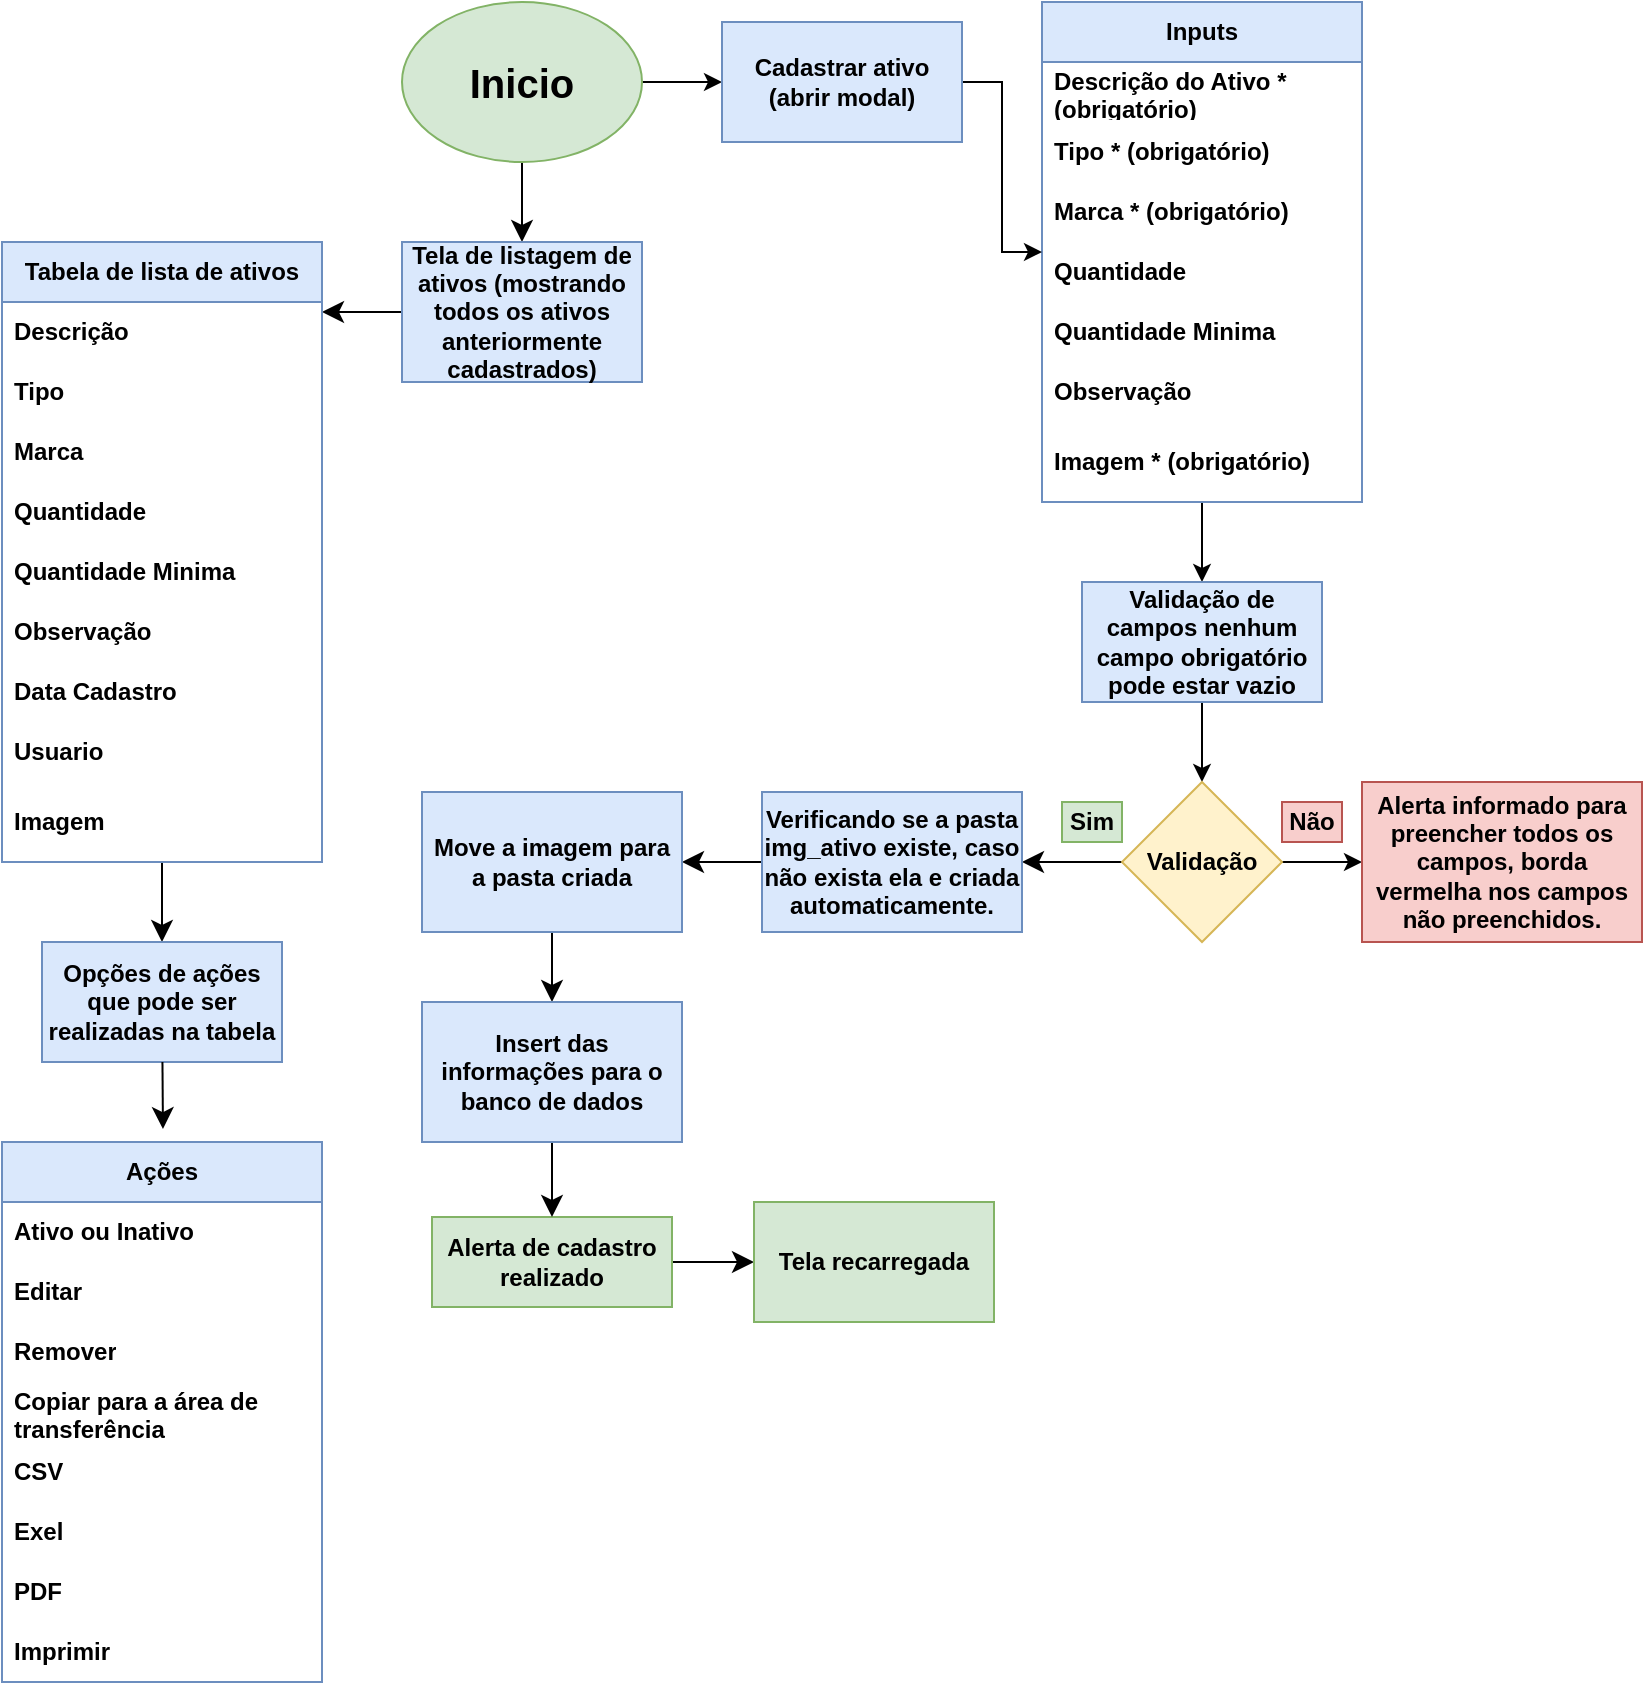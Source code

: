 <mxfile version="26.0.16">
  <diagram name="Página-1" id="6jxqAxKodcOs0ckHhdJL">
    <mxGraphModel dx="1434" dy="822" grid="1" gridSize="10" guides="1" tooltips="1" connect="1" arrows="1" fold="1" page="1" pageScale="1" pageWidth="827" pageHeight="1169" math="0" shadow="0">
      <root>
        <mxCell id="0" />
        <mxCell id="1" parent="0" />
        <mxCell id="i8YapZez4RIZr1JvTsTq-3" value="" style="edgeStyle=orthogonalEdgeStyle;rounded=0;orthogonalLoop=1;jettySize=auto;html=1;fontStyle=1" parent="1" source="i8YapZez4RIZr1JvTsTq-1" edge="1">
          <mxGeometry relative="1" as="geometry">
            <mxPoint x="364" y="80" as="targetPoint" />
          </mxGeometry>
        </mxCell>
        <mxCell id="IWz0H4ubVKSLzAyVTmSw-3" style="edgeStyle=none;curved=1;rounded=0;orthogonalLoop=1;jettySize=auto;html=1;fontSize=12;startSize=8;endSize=8;entryX=0.5;entryY=0;entryDx=0;entryDy=0;" edge="1" parent="1" source="i8YapZez4RIZr1JvTsTq-1" target="IWz0H4ubVKSLzAyVTmSw-5">
          <mxGeometry relative="1" as="geometry">
            <mxPoint x="264" y="150" as="targetPoint" />
          </mxGeometry>
        </mxCell>
        <mxCell id="i8YapZez4RIZr1JvTsTq-1" value="&lt;h1 style=&quot;font-size: 20px;&quot;&gt;Inicio&lt;/h1&gt;" style="ellipse;whiteSpace=wrap;html=1;fontSize=20;fontStyle=1;fillColor=#d5e8d4;strokeColor=#82b366;" parent="1" vertex="1">
          <mxGeometry x="204" y="40" width="120" height="80" as="geometry" />
        </mxCell>
        <mxCell id="i8YapZez4RIZr1JvTsTq-32" style="edgeStyle=orthogonalEdgeStyle;rounded=0;orthogonalLoop=1;jettySize=auto;html=1;fontStyle=1" parent="1" source="i8YapZez4RIZr1JvTsTq-4" target="i8YapZez4RIZr1JvTsTq-15" edge="1">
          <mxGeometry relative="1" as="geometry" />
        </mxCell>
        <mxCell id="i8YapZez4RIZr1JvTsTq-4" value="Inputs" style="swimlane;fontStyle=1;childLayout=stackLayout;horizontal=1;startSize=30;horizontalStack=0;resizeParent=1;resizeParentMax=0;resizeLast=0;collapsible=1;marginBottom=0;whiteSpace=wrap;html=1;fillColor=#dae8fc;strokeColor=#6c8ebf;" parent="1" vertex="1">
          <mxGeometry x="524" y="40" width="160" height="250" as="geometry" />
        </mxCell>
        <mxCell id="i8YapZez4RIZr1JvTsTq-7" value="Descrição do Ativo * (obrigatório)" style="text;strokeColor=none;fillColor=none;align=left;verticalAlign=middle;spacingLeft=4;spacingRight=4;overflow=hidden;points=[[0,0.5],[1,0.5]];portConstraint=eastwest;rotatable=0;whiteSpace=wrap;html=1;fontStyle=1" parent="i8YapZez4RIZr1JvTsTq-4" vertex="1">
          <mxGeometry y="30" width="160" height="30" as="geometry" />
        </mxCell>
        <mxCell id="i8YapZez4RIZr1JvTsTq-5" value="Tipo * (obrigatório)" style="text;strokeColor=none;fillColor=none;align=left;verticalAlign=middle;spacingLeft=4;spacingRight=4;overflow=hidden;points=[[0,0.5],[1,0.5]];portConstraint=eastwest;rotatable=0;whiteSpace=wrap;html=1;fontStyle=1" parent="i8YapZez4RIZr1JvTsTq-4" vertex="1">
          <mxGeometry y="60" width="160" height="30" as="geometry" />
        </mxCell>
        <mxCell id="i8YapZez4RIZr1JvTsTq-6" value="Marca * (obrigatório)" style="text;strokeColor=none;fillColor=none;align=left;verticalAlign=middle;spacingLeft=4;spacingRight=4;overflow=hidden;points=[[0,0.5],[1,0.5]];portConstraint=eastwest;rotatable=0;whiteSpace=wrap;html=1;fontStyle=1" parent="i8YapZez4RIZr1JvTsTq-4" vertex="1">
          <mxGeometry y="90" width="160" height="30" as="geometry" />
        </mxCell>
        <mxCell id="i8YapZez4RIZr1JvTsTq-12" value="Quantidade" style="text;strokeColor=none;fillColor=none;align=left;verticalAlign=middle;spacingLeft=4;spacingRight=4;overflow=hidden;points=[[0,0.5],[1,0.5]];portConstraint=eastwest;rotatable=0;whiteSpace=wrap;html=1;fontStyle=1" parent="i8YapZez4RIZr1JvTsTq-4" vertex="1">
          <mxGeometry y="120" width="160" height="30" as="geometry" />
        </mxCell>
        <mxCell id="i8YapZez4RIZr1JvTsTq-30" value="Quantidade Minima" style="text;strokeColor=none;fillColor=none;align=left;verticalAlign=middle;spacingLeft=4;spacingRight=4;overflow=hidden;points=[[0,0.5],[1,0.5]];portConstraint=eastwest;rotatable=0;whiteSpace=wrap;html=1;fontStyle=1" parent="i8YapZez4RIZr1JvTsTq-4" vertex="1">
          <mxGeometry y="150" width="160" height="30" as="geometry" />
        </mxCell>
        <mxCell id="i8YapZez4RIZr1JvTsTq-31" value="Observação" style="text;strokeColor=none;fillColor=none;align=left;verticalAlign=middle;spacingLeft=4;spacingRight=4;overflow=hidden;points=[[0,0.5],[1,0.5]];portConstraint=eastwest;rotatable=0;whiteSpace=wrap;html=1;fontStyle=1" parent="i8YapZez4RIZr1JvTsTq-4" vertex="1">
          <mxGeometry y="180" width="160" height="30" as="geometry" />
        </mxCell>
        <mxCell id="t0p-oIANMJ21w0eJMZg_-10" value="Imagem * (obrigatório)" style="text;strokeColor=none;fillColor=none;align=left;verticalAlign=middle;spacingLeft=4;spacingRight=4;overflow=hidden;points=[[0,0.5],[1,0.5]];portConstraint=eastwest;rotatable=0;whiteSpace=wrap;html=1;fontStyle=1" parent="i8YapZez4RIZr1JvTsTq-4" vertex="1">
          <mxGeometry y="210" width="160" height="40" as="geometry" />
        </mxCell>
        <mxCell id="i8YapZez4RIZr1JvTsTq-11" style="edgeStyle=orthogonalEdgeStyle;rounded=0;orthogonalLoop=1;jettySize=auto;html=1;fontStyle=1" parent="1" source="i8YapZez4RIZr1JvTsTq-9" target="i8YapZez4RIZr1JvTsTq-4" edge="1">
          <mxGeometry relative="1" as="geometry" />
        </mxCell>
        <mxCell id="i8YapZez4RIZr1JvTsTq-9" value="Cadastrar ativo&lt;div&gt;(abrir modal)&lt;/div&gt;" style="rounded=0;whiteSpace=wrap;html=1;fontStyle=1;fillColor=#dae8fc;strokeColor=#6c8ebf;" parent="1" vertex="1">
          <mxGeometry x="364" y="50" width="120" height="60" as="geometry" />
        </mxCell>
        <mxCell id="i8YapZez4RIZr1JvTsTq-20" style="edgeStyle=orthogonalEdgeStyle;rounded=0;orthogonalLoop=1;jettySize=auto;html=1;entryX=0.5;entryY=0;entryDx=0;entryDy=0;fontStyle=1" parent="1" source="i8YapZez4RIZr1JvTsTq-15" target="i8YapZez4RIZr1JvTsTq-18" edge="1">
          <mxGeometry relative="1" as="geometry">
            <mxPoint x="604" y="410" as="targetPoint" />
          </mxGeometry>
        </mxCell>
        <mxCell id="i8YapZez4RIZr1JvTsTq-15" value="Validação de campos nenhum campo obrigatório pode estar vazio" style="rounded=0;whiteSpace=wrap;html=1;fontStyle=1;fillColor=#dae8fc;strokeColor=#6c8ebf;" parent="1" vertex="1">
          <mxGeometry x="544" y="330" width="120" height="60" as="geometry" />
        </mxCell>
        <mxCell id="i8YapZez4RIZr1JvTsTq-25" value="" style="edgeStyle=orthogonalEdgeStyle;rounded=0;orthogonalLoop=1;jettySize=auto;html=1;fontStyle=1" parent="1" source="i8YapZez4RIZr1JvTsTq-18" target="i8YapZez4RIZr1JvTsTq-24" edge="1">
          <mxGeometry relative="1" as="geometry" />
        </mxCell>
        <mxCell id="IWz0H4ubVKSLzAyVTmSw-72" style="edgeStyle=none;curved=1;rounded=0;orthogonalLoop=1;jettySize=auto;html=1;fontSize=12;startSize=8;endSize=8;" edge="1" parent="1" source="i8YapZez4RIZr1JvTsTq-18">
          <mxGeometry relative="1" as="geometry">
            <mxPoint x="514" y="470" as="targetPoint" />
          </mxGeometry>
        </mxCell>
        <mxCell id="i8YapZez4RIZr1JvTsTq-18" value="Validação" style="rhombus;whiteSpace=wrap;html=1;fontStyle=1;fillColor=#fff2cc;strokeColor=#d6b656;" parent="1" vertex="1">
          <mxGeometry x="564" y="430" width="80" height="80" as="geometry" />
        </mxCell>
        <mxCell id="i8YapZez4RIZr1JvTsTq-21" value="Sim" style="rounded=0;whiteSpace=wrap;html=1;fillColor=#d5e8d4;strokeColor=#82b366;fontStyle=1" parent="1" vertex="1">
          <mxGeometry x="534" y="440" width="30" height="20" as="geometry" />
        </mxCell>
        <mxCell id="i8YapZez4RIZr1JvTsTq-24" value="Alerta informado para preencher todos os campos, borda vermelha nos campos não preenchidos." style="whiteSpace=wrap;html=1;fontStyle=1;fillColor=#f8cecc;strokeColor=#b85450;" parent="1" vertex="1">
          <mxGeometry x="684" y="430" width="140" height="80" as="geometry" />
        </mxCell>
        <mxCell id="i8YapZez4RIZr1JvTsTq-26" value="Não" style="rounded=0;whiteSpace=wrap;html=1;fillColor=#f8cecc;strokeColor=#b85450;fontStyle=1" parent="1" vertex="1">
          <mxGeometry x="644" y="440" width="30" height="20" as="geometry" />
        </mxCell>
        <mxCell id="IWz0H4ubVKSLzAyVTmSw-88" value="" style="edgeStyle=none;curved=1;rounded=0;orthogonalLoop=1;jettySize=auto;html=1;fontSize=12;startSize=8;endSize=8;" edge="1" parent="1" source="i8YapZez4RIZr1JvTsTq-27" target="IWz0H4ubVKSLzAyVTmSw-87">
          <mxGeometry relative="1" as="geometry" />
        </mxCell>
        <mxCell id="i8YapZez4RIZr1JvTsTq-27" value="&lt;div&gt;&lt;span style=&quot;background-color: initial; color: light-dark(rgb(0, 0, 0), rgb(255, 255, 255));&quot;&gt;Alerta de cadastro realizado&lt;/span&gt;&lt;/div&gt;" style="whiteSpace=wrap;html=1;fontStyle=1;fillColor=#d5e8d4;strokeColor=#82b366;" parent="1" vertex="1">
          <mxGeometry x="219" y="647.5" width="120" height="45" as="geometry" />
        </mxCell>
        <mxCell id="IWz0H4ubVKSLzAyVTmSw-16" style="edgeStyle=none;curved=1;rounded=0;orthogonalLoop=1;jettySize=auto;html=1;fontSize=12;startSize=8;endSize=8;" edge="1" parent="1" source="IWz0H4ubVKSLzAyVTmSw-5">
          <mxGeometry relative="1" as="geometry">
            <mxPoint x="164" y="195" as="targetPoint" />
          </mxGeometry>
        </mxCell>
        <mxCell id="IWz0H4ubVKSLzAyVTmSw-5" value="Tela de listagem de ativos (mostrando todos os ativos anteriormente cadastrados)" style="rounded=0;whiteSpace=wrap;html=1;fontStyle=1;fillColor=#dae8fc;strokeColor=#6c8ebf;" vertex="1" parent="1">
          <mxGeometry x="204" y="160" width="120" height="70" as="geometry" />
        </mxCell>
        <mxCell id="IWz0H4ubVKSLzAyVTmSw-19" style="edgeStyle=none;curved=1;rounded=0;orthogonalLoop=1;jettySize=auto;html=1;fontSize=12;startSize=8;endSize=8;" edge="1" parent="1" source="IWz0H4ubVKSLzAyVTmSw-8">
          <mxGeometry relative="1" as="geometry">
            <mxPoint x="84.0" y="510" as="targetPoint" />
          </mxGeometry>
        </mxCell>
        <mxCell id="IWz0H4ubVKSLzAyVTmSw-8" value="Tabela de lista de ativos" style="swimlane;fontStyle=1;childLayout=stackLayout;horizontal=1;startSize=30;horizontalStack=0;resizeParent=1;resizeParentMax=0;resizeLast=0;collapsible=1;marginBottom=0;whiteSpace=wrap;html=1;fillColor=#dae8fc;strokeColor=#6c8ebf;" vertex="1" parent="1">
          <mxGeometry x="4" y="160" width="160" height="310" as="geometry" />
        </mxCell>
        <mxCell id="IWz0H4ubVKSLzAyVTmSw-9" value="Descrição" style="text;strokeColor=none;fillColor=none;align=left;verticalAlign=middle;spacingLeft=4;spacingRight=4;overflow=hidden;points=[[0,0.5],[1,0.5]];portConstraint=eastwest;rotatable=0;whiteSpace=wrap;html=1;fontStyle=1" vertex="1" parent="IWz0H4ubVKSLzAyVTmSw-8">
          <mxGeometry y="30" width="160" height="30" as="geometry" />
        </mxCell>
        <mxCell id="IWz0H4ubVKSLzAyVTmSw-10" value="Tipo&amp;nbsp;" style="text;strokeColor=none;fillColor=none;align=left;verticalAlign=middle;spacingLeft=4;spacingRight=4;overflow=hidden;points=[[0,0.5],[1,0.5]];portConstraint=eastwest;rotatable=0;whiteSpace=wrap;html=1;fontStyle=1" vertex="1" parent="IWz0H4ubVKSLzAyVTmSw-8">
          <mxGeometry y="60" width="160" height="30" as="geometry" />
        </mxCell>
        <mxCell id="IWz0H4ubVKSLzAyVTmSw-11" value="Marca" style="text;strokeColor=none;fillColor=none;align=left;verticalAlign=middle;spacingLeft=4;spacingRight=4;overflow=hidden;points=[[0,0.5],[1,0.5]];portConstraint=eastwest;rotatable=0;whiteSpace=wrap;html=1;fontStyle=1" vertex="1" parent="IWz0H4ubVKSLzAyVTmSw-8">
          <mxGeometry y="90" width="160" height="30" as="geometry" />
        </mxCell>
        <mxCell id="IWz0H4ubVKSLzAyVTmSw-12" value="Quantidade" style="text;strokeColor=none;fillColor=none;align=left;verticalAlign=middle;spacingLeft=4;spacingRight=4;overflow=hidden;points=[[0,0.5],[1,0.5]];portConstraint=eastwest;rotatable=0;whiteSpace=wrap;html=1;fontStyle=1" vertex="1" parent="IWz0H4ubVKSLzAyVTmSw-8">
          <mxGeometry y="120" width="160" height="30" as="geometry" />
        </mxCell>
        <mxCell id="IWz0H4ubVKSLzAyVTmSw-13" value="Quantidade Minima" style="text;strokeColor=none;fillColor=none;align=left;verticalAlign=middle;spacingLeft=4;spacingRight=4;overflow=hidden;points=[[0,0.5],[1,0.5]];portConstraint=eastwest;rotatable=0;whiteSpace=wrap;html=1;fontStyle=1" vertex="1" parent="IWz0H4ubVKSLzAyVTmSw-8">
          <mxGeometry y="150" width="160" height="30" as="geometry" />
        </mxCell>
        <mxCell id="IWz0H4ubVKSLzAyVTmSw-14" value="Observação" style="text;strokeColor=none;fillColor=none;align=left;verticalAlign=middle;spacingLeft=4;spacingRight=4;overflow=hidden;points=[[0,0.5],[1,0.5]];portConstraint=eastwest;rotatable=0;whiteSpace=wrap;html=1;fontStyle=1" vertex="1" parent="IWz0H4ubVKSLzAyVTmSw-8">
          <mxGeometry y="180" width="160" height="30" as="geometry" />
        </mxCell>
        <mxCell id="IWz0H4ubVKSLzAyVTmSw-17" value="Data Cadastro" style="text;strokeColor=none;fillColor=none;align=left;verticalAlign=middle;spacingLeft=4;spacingRight=4;overflow=hidden;points=[[0,0.5],[1,0.5]];portConstraint=eastwest;rotatable=0;whiteSpace=wrap;html=1;fontStyle=1" vertex="1" parent="IWz0H4ubVKSLzAyVTmSw-8">
          <mxGeometry y="210" width="160" height="30" as="geometry" />
        </mxCell>
        <mxCell id="IWz0H4ubVKSLzAyVTmSw-18" value="Usuario" style="text;strokeColor=none;fillColor=none;align=left;verticalAlign=middle;spacingLeft=4;spacingRight=4;overflow=hidden;points=[[0,0.5],[1,0.5]];portConstraint=eastwest;rotatable=0;whiteSpace=wrap;html=1;fontStyle=1" vertex="1" parent="IWz0H4ubVKSLzAyVTmSw-8">
          <mxGeometry y="240" width="160" height="30" as="geometry" />
        </mxCell>
        <mxCell id="IWz0H4ubVKSLzAyVTmSw-15" value="Imagem" style="text;strokeColor=none;fillColor=none;align=left;verticalAlign=middle;spacingLeft=4;spacingRight=4;overflow=hidden;points=[[0,0.5],[1,0.5]];portConstraint=eastwest;rotatable=0;whiteSpace=wrap;html=1;fontStyle=1" vertex="1" parent="IWz0H4ubVKSLzAyVTmSw-8">
          <mxGeometry y="270" width="160" height="40" as="geometry" />
        </mxCell>
        <mxCell id="IWz0H4ubVKSLzAyVTmSw-58" value="Opções de ações que pode ser realizadas na tabela" style="rounded=0;whiteSpace=wrap;html=1;fontStyle=1;fillColor=#dae8fc;strokeColor=#6c8ebf;" vertex="1" parent="1">
          <mxGeometry x="24" y="510" width="120" height="60" as="geometry" />
        </mxCell>
        <mxCell id="IWz0H4ubVKSLzAyVTmSw-59" value="Ações" style="swimlane;fontStyle=1;childLayout=stackLayout;horizontal=1;startSize=30;horizontalStack=0;resizeParent=1;resizeParentMax=0;resizeLast=0;collapsible=1;marginBottom=0;whiteSpace=wrap;html=1;fillColor=#dae8fc;strokeColor=#6c8ebf;" vertex="1" parent="1">
          <mxGeometry x="4" y="610" width="160" height="270" as="geometry" />
        </mxCell>
        <mxCell id="IWz0H4ubVKSLzAyVTmSw-60" value="Ativo ou Inativo" style="text;strokeColor=none;fillColor=none;align=left;verticalAlign=middle;spacingLeft=4;spacingRight=4;overflow=hidden;points=[[0,0.5],[1,0.5]];portConstraint=eastwest;rotatable=0;whiteSpace=wrap;html=1;fontStyle=1" vertex="1" parent="IWz0H4ubVKSLzAyVTmSw-59">
          <mxGeometry y="30" width="160" height="30" as="geometry" />
        </mxCell>
        <mxCell id="IWz0H4ubVKSLzAyVTmSw-61" value="Editar" style="text;strokeColor=none;fillColor=none;align=left;verticalAlign=middle;spacingLeft=4;spacingRight=4;overflow=hidden;points=[[0,0.5],[1,0.5]];portConstraint=eastwest;rotatable=0;whiteSpace=wrap;html=1;fontStyle=1" vertex="1" parent="IWz0H4ubVKSLzAyVTmSw-59">
          <mxGeometry y="60" width="160" height="30" as="geometry" />
        </mxCell>
        <mxCell id="IWz0H4ubVKSLzAyVTmSw-62" value="Remover" style="text;strokeColor=none;fillColor=none;align=left;verticalAlign=middle;spacingLeft=4;spacingRight=4;overflow=hidden;points=[[0,0.5],[1,0.5]];portConstraint=eastwest;rotatable=0;whiteSpace=wrap;html=1;fontStyle=1" vertex="1" parent="IWz0H4ubVKSLzAyVTmSw-59">
          <mxGeometry y="90" width="160" height="30" as="geometry" />
        </mxCell>
        <mxCell id="IWz0H4ubVKSLzAyVTmSw-82" value="Copiar para a área de transferência" style="text;strokeColor=none;fillColor=none;align=left;verticalAlign=middle;spacingLeft=4;spacingRight=4;overflow=hidden;points=[[0,0.5],[1,0.5]];portConstraint=eastwest;rotatable=0;whiteSpace=wrap;html=1;fontStyle=1" vertex="1" parent="IWz0H4ubVKSLzAyVTmSw-59">
          <mxGeometry y="120" width="160" height="30" as="geometry" />
        </mxCell>
        <mxCell id="IWz0H4ubVKSLzAyVTmSw-83" value="CSV" style="text;strokeColor=none;fillColor=none;align=left;verticalAlign=middle;spacingLeft=4;spacingRight=4;overflow=hidden;points=[[0,0.5],[1,0.5]];portConstraint=eastwest;rotatable=0;whiteSpace=wrap;html=1;fontStyle=1" vertex="1" parent="IWz0H4ubVKSLzAyVTmSw-59">
          <mxGeometry y="150" width="160" height="30" as="geometry" />
        </mxCell>
        <mxCell id="IWz0H4ubVKSLzAyVTmSw-84" value="Exel" style="text;strokeColor=none;fillColor=none;align=left;verticalAlign=middle;spacingLeft=4;spacingRight=4;overflow=hidden;points=[[0,0.5],[1,0.5]];portConstraint=eastwest;rotatable=0;whiteSpace=wrap;html=1;fontStyle=1" vertex="1" parent="IWz0H4ubVKSLzAyVTmSw-59">
          <mxGeometry y="180" width="160" height="30" as="geometry" />
        </mxCell>
        <mxCell id="IWz0H4ubVKSLzAyVTmSw-85" value="PDF" style="text;strokeColor=none;fillColor=none;align=left;verticalAlign=middle;spacingLeft=4;spacingRight=4;overflow=hidden;points=[[0,0.5],[1,0.5]];portConstraint=eastwest;rotatable=0;whiteSpace=wrap;html=1;fontStyle=1" vertex="1" parent="IWz0H4ubVKSLzAyVTmSw-59">
          <mxGeometry y="210" width="160" height="30" as="geometry" />
        </mxCell>
        <mxCell id="IWz0H4ubVKSLzAyVTmSw-86" value="Imprimir" style="text;strokeColor=none;fillColor=none;align=left;verticalAlign=middle;spacingLeft=4;spacingRight=4;overflow=hidden;points=[[0,0.5],[1,0.5]];portConstraint=eastwest;rotatable=0;whiteSpace=wrap;html=1;fontStyle=1" vertex="1" parent="IWz0H4ubVKSLzAyVTmSw-59">
          <mxGeometry y="240" width="160" height="30" as="geometry" />
        </mxCell>
        <mxCell id="IWz0H4ubVKSLzAyVTmSw-70" style="edgeStyle=none;curved=1;rounded=0;orthogonalLoop=1;jettySize=auto;html=1;entryX=0.503;entryY=-0.024;entryDx=0;entryDy=0;entryPerimeter=0;fontSize=12;startSize=8;endSize=8;" edge="1" parent="1" source="IWz0H4ubVKSLzAyVTmSw-58" target="IWz0H4ubVKSLzAyVTmSw-59">
          <mxGeometry relative="1" as="geometry" />
        </mxCell>
        <mxCell id="IWz0H4ubVKSLzAyVTmSw-78" style="edgeStyle=none;curved=1;rounded=0;orthogonalLoop=1;jettySize=auto;html=1;entryX=1;entryY=0.5;entryDx=0;entryDy=0;fontSize=12;startSize=8;endSize=8;" edge="1" parent="1" source="IWz0H4ubVKSLzAyVTmSw-74" target="IWz0H4ubVKSLzAyVTmSw-75">
          <mxGeometry relative="1" as="geometry" />
        </mxCell>
        <mxCell id="IWz0H4ubVKSLzAyVTmSw-74" value="Verificando se a pasta img_ativo existe, caso não exista ela e criada automaticamente." style="rounded=0;whiteSpace=wrap;html=1;fontStyle=1;fillColor=#dae8fc;strokeColor=#6c8ebf;" vertex="1" parent="1">
          <mxGeometry x="384" y="435" width="130" height="70" as="geometry" />
        </mxCell>
        <mxCell id="IWz0H4ubVKSLzAyVTmSw-79" style="edgeStyle=none;curved=1;rounded=0;orthogonalLoop=1;jettySize=auto;html=1;entryX=0.5;entryY=0;entryDx=0;entryDy=0;fontSize=12;startSize=8;endSize=8;" edge="1" parent="1" source="IWz0H4ubVKSLzAyVTmSw-75" target="IWz0H4ubVKSLzAyVTmSw-77">
          <mxGeometry relative="1" as="geometry" />
        </mxCell>
        <mxCell id="IWz0H4ubVKSLzAyVTmSw-75" value="Move a imagem para a pasta criada" style="rounded=0;whiteSpace=wrap;html=1;fontStyle=1;fillColor=#dae8fc;strokeColor=#6c8ebf;" vertex="1" parent="1">
          <mxGeometry x="214" y="435" width="130" height="70" as="geometry" />
        </mxCell>
        <mxCell id="IWz0H4ubVKSLzAyVTmSw-80" style="edgeStyle=none;curved=1;rounded=0;orthogonalLoop=1;jettySize=auto;html=1;entryX=0.5;entryY=0;entryDx=0;entryDy=0;fontSize=12;startSize=8;endSize=8;" edge="1" parent="1" source="IWz0H4ubVKSLzAyVTmSw-77" target="i8YapZez4RIZr1JvTsTq-27">
          <mxGeometry relative="1" as="geometry" />
        </mxCell>
        <mxCell id="IWz0H4ubVKSLzAyVTmSw-77" value="Insert das informações para o banco de dados" style="rounded=0;whiteSpace=wrap;html=1;fontStyle=1;fillColor=#dae8fc;strokeColor=#6c8ebf;" vertex="1" parent="1">
          <mxGeometry x="214" y="540" width="130" height="70" as="geometry" />
        </mxCell>
        <mxCell id="IWz0H4ubVKSLzAyVTmSw-87" value="Tela recarregada" style="whiteSpace=wrap;html=1;fillColor=#d5e8d4;strokeColor=#82b366;fontStyle=1;" vertex="1" parent="1">
          <mxGeometry x="380" y="640" width="120" height="60" as="geometry" />
        </mxCell>
      </root>
    </mxGraphModel>
  </diagram>
</mxfile>
